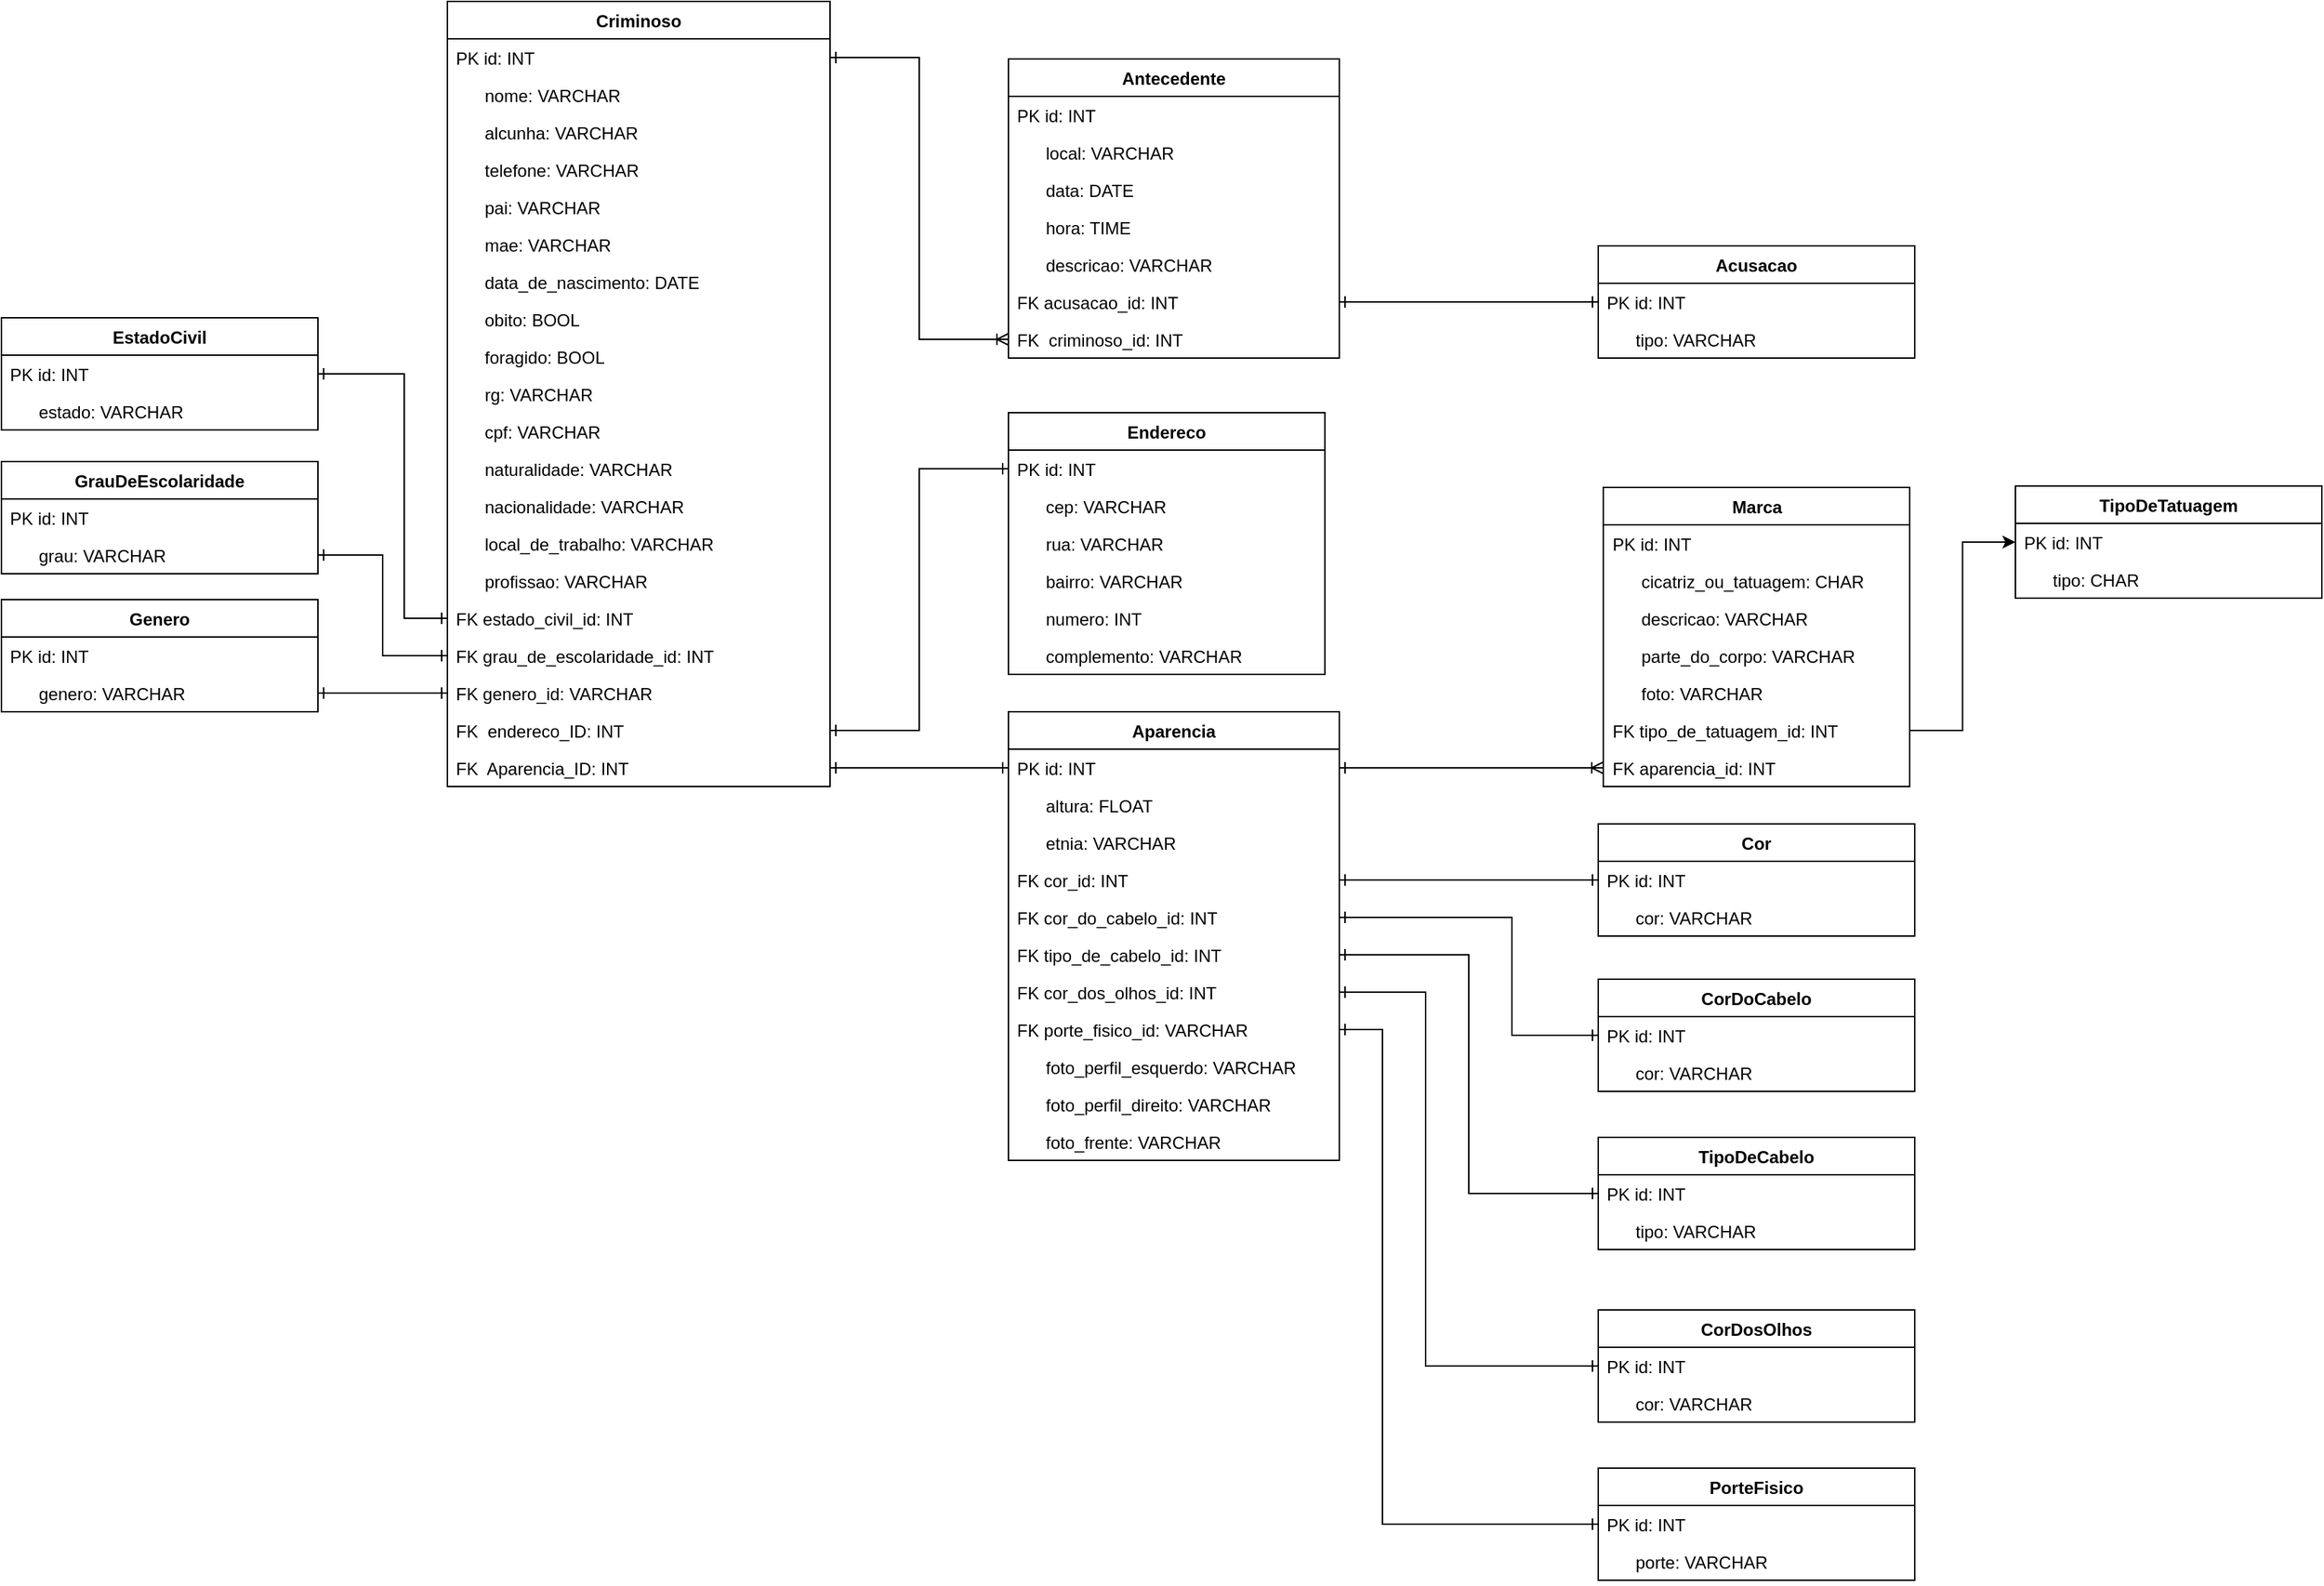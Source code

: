 <mxfile version="21.2.1" type="device">
  <diagram name="Página-1" id="tqAukW0xZtE-mX-S90wy">
    <mxGraphModel dx="2927" dy="1146" grid="1" gridSize="10" guides="1" tooltips="1" connect="1" arrows="1" fold="1" page="1" pageScale="1" pageWidth="827" pageHeight="1169" math="0" shadow="0">
      <root>
        <mxCell id="0" />
        <mxCell id="1" parent="0" />
        <mxCell id="qsIrMADFIpEWMbKTU3-V-4" value="Endereco" style="swimlane;fontStyle=1;align=center;verticalAlign=top;childLayout=stackLayout;horizontal=1;startSize=26;horizontalStack=0;resizeParent=1;resizeParentMax=0;resizeLast=0;collapsible=1;marginBottom=0;whiteSpace=wrap;html=1;" parent="1" vertex="1">
          <mxGeometry x="510" y="326" width="220" height="182" as="geometry" />
        </mxCell>
        <mxCell id="qsIrMADFIpEWMbKTU3-V-5" value="PK id: INT" style="text;strokeColor=none;fillColor=none;align=left;verticalAlign=top;spacingLeft=4;spacingRight=4;overflow=hidden;rotatable=0;points=[[0,0.5],[1,0.5]];portConstraint=eastwest;whiteSpace=wrap;html=1;" parent="qsIrMADFIpEWMbKTU3-V-4" vertex="1">
          <mxGeometry y="26" width="220" height="26" as="geometry" />
        </mxCell>
        <mxCell id="qsIrMADFIpEWMbKTU3-V-11" value="&amp;nbsp; &amp;nbsp; &amp;nbsp; cep: VARCHAR" style="text;strokeColor=none;fillColor=none;align=left;verticalAlign=top;spacingLeft=4;spacingRight=4;overflow=hidden;rotatable=0;points=[[0,0.5],[1,0.5]];portConstraint=eastwest;whiteSpace=wrap;html=1;" parent="qsIrMADFIpEWMbKTU3-V-4" vertex="1">
          <mxGeometry y="52" width="220" height="26" as="geometry" />
        </mxCell>
        <mxCell id="qsIrMADFIpEWMbKTU3-V-9" value="&amp;nbsp; &amp;nbsp; &amp;nbsp; rua: VARCHAR" style="text;strokeColor=none;fillColor=none;align=left;verticalAlign=top;spacingLeft=4;spacingRight=4;overflow=hidden;rotatable=0;points=[[0,0.5],[1,0.5]];portConstraint=eastwest;whiteSpace=wrap;html=1;" parent="qsIrMADFIpEWMbKTU3-V-4" vertex="1">
          <mxGeometry y="78" width="220" height="26" as="geometry" />
        </mxCell>
        <mxCell id="qsIrMADFIpEWMbKTU3-V-10" value="&amp;nbsp; &amp;nbsp; &amp;nbsp; bairro: VARCHAR" style="text;strokeColor=none;fillColor=none;align=left;verticalAlign=top;spacingLeft=4;spacingRight=4;overflow=hidden;rotatable=0;points=[[0,0.5],[1,0.5]];portConstraint=eastwest;whiteSpace=wrap;html=1;" parent="qsIrMADFIpEWMbKTU3-V-4" vertex="1">
          <mxGeometry y="104" width="220" height="26" as="geometry" />
        </mxCell>
        <mxCell id="qsIrMADFIpEWMbKTU3-V-12" value="&amp;nbsp; &amp;nbsp; &amp;nbsp; numero: INT" style="text;strokeColor=none;fillColor=none;align=left;verticalAlign=top;spacingLeft=4;spacingRight=4;overflow=hidden;rotatable=0;points=[[0,0.5],[1,0.5]];portConstraint=eastwest;whiteSpace=wrap;html=1;" parent="qsIrMADFIpEWMbKTU3-V-4" vertex="1">
          <mxGeometry y="130" width="220" height="26" as="geometry" />
        </mxCell>
        <mxCell id="qsIrMADFIpEWMbKTU3-V-13" value="&amp;nbsp; &amp;nbsp; &amp;nbsp; complemento: VARCHAR" style="text;strokeColor=none;fillColor=none;align=left;verticalAlign=top;spacingLeft=4;spacingRight=4;overflow=hidden;rotatable=0;points=[[0,0.5],[1,0.5]];portConstraint=eastwest;whiteSpace=wrap;html=1;" parent="qsIrMADFIpEWMbKTU3-V-4" vertex="1">
          <mxGeometry y="156" width="220" height="26" as="geometry" />
        </mxCell>
        <mxCell id="qsIrMADFIpEWMbKTU3-V-14" value="Criminoso" style="swimlane;fontStyle=1;align=center;verticalAlign=top;childLayout=stackLayout;horizontal=1;startSize=26;horizontalStack=0;resizeParent=1;resizeParentMax=0;resizeLast=0;collapsible=1;marginBottom=0;whiteSpace=wrap;html=1;" parent="1" vertex="1">
          <mxGeometry x="120" y="40" width="266" height="546" as="geometry" />
        </mxCell>
        <mxCell id="qsIrMADFIpEWMbKTU3-V-15" value="PK id: INT" style="text;strokeColor=none;fillColor=none;align=left;verticalAlign=top;spacingLeft=4;spacingRight=4;overflow=hidden;rotatable=0;points=[[0,0.5],[1,0.5]];portConstraint=eastwest;whiteSpace=wrap;html=1;" parent="qsIrMADFIpEWMbKTU3-V-14" vertex="1">
          <mxGeometry y="26" width="266" height="26" as="geometry" />
        </mxCell>
        <mxCell id="qsIrMADFIpEWMbKTU3-V-19" value="&amp;nbsp; &amp;nbsp; &amp;nbsp; nome: VARCHAR" style="text;strokeColor=none;fillColor=none;align=left;verticalAlign=top;spacingLeft=4;spacingRight=4;overflow=hidden;rotatable=0;points=[[0,0.5],[1,0.5]];portConstraint=eastwest;whiteSpace=wrap;html=1;" parent="qsIrMADFIpEWMbKTU3-V-14" vertex="1">
          <mxGeometry y="52" width="266" height="26" as="geometry" />
        </mxCell>
        <mxCell id="g-QC4092AOoyE8XGVego-1" value="&amp;nbsp; &amp;nbsp; &amp;nbsp; alcunha: VARCHAR" style="text;strokeColor=none;fillColor=none;align=left;verticalAlign=top;spacingLeft=4;spacingRight=4;overflow=hidden;rotatable=0;points=[[0,0.5],[1,0.5]];portConstraint=eastwest;whiteSpace=wrap;html=1;" parent="qsIrMADFIpEWMbKTU3-V-14" vertex="1">
          <mxGeometry y="78" width="266" height="26" as="geometry" />
        </mxCell>
        <mxCell id="g-QC4092AOoyE8XGVego-2" value="&amp;nbsp; &amp;nbsp; &amp;nbsp; telefone: VARCHAR" style="text;strokeColor=none;fillColor=none;align=left;verticalAlign=top;spacingLeft=4;spacingRight=4;overflow=hidden;rotatable=0;points=[[0,0.5],[1,0.5]];portConstraint=eastwest;whiteSpace=wrap;html=1;" parent="qsIrMADFIpEWMbKTU3-V-14" vertex="1">
          <mxGeometry y="104" width="266" height="26" as="geometry" />
        </mxCell>
        <mxCell id="qsIrMADFIpEWMbKTU3-V-20" value="&amp;nbsp; &amp;nbsp; &amp;nbsp; pai: VARCHAR" style="text;strokeColor=none;fillColor=none;align=left;verticalAlign=top;spacingLeft=4;spacingRight=4;overflow=hidden;rotatable=0;points=[[0,0.5],[1,0.5]];portConstraint=eastwest;whiteSpace=wrap;html=1;" parent="qsIrMADFIpEWMbKTU3-V-14" vertex="1">
          <mxGeometry y="130" width="266" height="26" as="geometry" />
        </mxCell>
        <mxCell id="qsIrMADFIpEWMbKTU3-V-21" value="&amp;nbsp; &amp;nbsp; &amp;nbsp; mae: VARCHAR" style="text;strokeColor=none;fillColor=none;align=left;verticalAlign=top;spacingLeft=4;spacingRight=4;overflow=hidden;rotatable=0;points=[[0,0.5],[1,0.5]];portConstraint=eastwest;whiteSpace=wrap;html=1;" parent="qsIrMADFIpEWMbKTU3-V-14" vertex="1">
          <mxGeometry y="156" width="266" height="26" as="geometry" />
        </mxCell>
        <mxCell id="qsIrMADFIpEWMbKTU3-V-25" value="&amp;nbsp; &amp;nbsp; &amp;nbsp; data_de_nascimento: DATE" style="text;strokeColor=none;fillColor=none;align=left;verticalAlign=top;spacingLeft=4;spacingRight=4;overflow=hidden;rotatable=0;points=[[0,0.5],[1,0.5]];portConstraint=eastwest;whiteSpace=wrap;html=1;" parent="qsIrMADFIpEWMbKTU3-V-14" vertex="1">
          <mxGeometry y="182" width="266" height="26" as="geometry" />
        </mxCell>
        <mxCell id="qsIrMADFIpEWMbKTU3-V-94" value="&amp;nbsp; &amp;nbsp; &amp;nbsp; obito: BOOL" style="text;strokeColor=none;fillColor=none;align=left;verticalAlign=top;spacingLeft=4;spacingRight=4;overflow=hidden;rotatable=0;points=[[0,0.5],[1,0.5]];portConstraint=eastwest;whiteSpace=wrap;html=1;" parent="qsIrMADFIpEWMbKTU3-V-14" vertex="1">
          <mxGeometry y="208" width="266" height="26" as="geometry" />
        </mxCell>
        <mxCell id="qsIrMADFIpEWMbKTU3-V-95" value="&amp;nbsp; &amp;nbsp; &amp;nbsp; foragido: BOOL" style="text;strokeColor=none;fillColor=none;align=left;verticalAlign=top;spacingLeft=4;spacingRight=4;overflow=hidden;rotatable=0;points=[[0,0.5],[1,0.5]];portConstraint=eastwest;whiteSpace=wrap;html=1;" parent="qsIrMADFIpEWMbKTU3-V-14" vertex="1">
          <mxGeometry y="234" width="266" height="26" as="geometry" />
        </mxCell>
        <mxCell id="qsIrMADFIpEWMbKTU3-V-26" value="&amp;nbsp; &amp;nbsp; &amp;nbsp; rg: VARCHAR" style="text;strokeColor=none;fillColor=none;align=left;verticalAlign=top;spacingLeft=4;spacingRight=4;overflow=hidden;rotatable=0;points=[[0,0.5],[1,0.5]];portConstraint=eastwest;whiteSpace=wrap;html=1;" parent="qsIrMADFIpEWMbKTU3-V-14" vertex="1">
          <mxGeometry y="260" width="266" height="26" as="geometry" />
        </mxCell>
        <mxCell id="g-QC4092AOoyE8XGVego-3" value="&amp;nbsp; &amp;nbsp; &amp;nbsp; cpf: VARCHAR" style="text;strokeColor=none;fillColor=none;align=left;verticalAlign=top;spacingLeft=4;spacingRight=4;overflow=hidden;rotatable=0;points=[[0,0.5],[1,0.5]];portConstraint=eastwest;whiteSpace=wrap;html=1;" parent="qsIrMADFIpEWMbKTU3-V-14" vertex="1">
          <mxGeometry y="286" width="266" height="26" as="geometry" />
        </mxCell>
        <mxCell id="qsIrMADFIpEWMbKTU3-V-27" value="&amp;nbsp; &amp;nbsp; &amp;nbsp; naturalidade: VARCHAR" style="text;strokeColor=none;fillColor=none;align=left;verticalAlign=top;spacingLeft=4;spacingRight=4;overflow=hidden;rotatable=0;points=[[0,0.5],[1,0.5]];portConstraint=eastwest;whiteSpace=wrap;html=1;" parent="qsIrMADFIpEWMbKTU3-V-14" vertex="1">
          <mxGeometry y="312" width="266" height="26" as="geometry" />
        </mxCell>
        <mxCell id="qsIrMADFIpEWMbKTU3-V-28" value="&amp;nbsp; &amp;nbsp; &amp;nbsp; nacionalidade: VARCHAR" style="text;strokeColor=none;fillColor=none;align=left;verticalAlign=top;spacingLeft=4;spacingRight=4;overflow=hidden;rotatable=0;points=[[0,0.5],[1,0.5]];portConstraint=eastwest;whiteSpace=wrap;html=1;" parent="qsIrMADFIpEWMbKTU3-V-14" vertex="1">
          <mxGeometry y="338" width="266" height="26" as="geometry" />
        </mxCell>
        <mxCell id="qsIrMADFIpEWMbKTU3-V-31" value="&amp;nbsp; &amp;nbsp; &amp;nbsp; local_de_trabalho: VARCHAR" style="text;strokeColor=none;fillColor=none;align=left;verticalAlign=top;spacingLeft=4;spacingRight=4;overflow=hidden;rotatable=0;points=[[0,0.5],[1,0.5]];portConstraint=eastwest;whiteSpace=wrap;html=1;" parent="qsIrMADFIpEWMbKTU3-V-14" vertex="1">
          <mxGeometry y="364" width="266" height="26" as="geometry" />
        </mxCell>
        <mxCell id="qsIrMADFIpEWMbKTU3-V-32" value="&amp;nbsp; &amp;nbsp; &amp;nbsp; profissao: VARCHAR" style="text;strokeColor=none;fillColor=none;align=left;verticalAlign=top;spacingLeft=4;spacingRight=4;overflow=hidden;rotatable=0;points=[[0,0.5],[1,0.5]];portConstraint=eastwest;whiteSpace=wrap;html=1;" parent="qsIrMADFIpEWMbKTU3-V-14" vertex="1">
          <mxGeometry y="390" width="266" height="26" as="geometry" />
        </mxCell>
        <mxCell id="qsIrMADFIpEWMbKTU3-V-29" value="FK estado_civil_id: INT" style="text;strokeColor=none;fillColor=none;align=left;verticalAlign=top;spacingLeft=4;spacingRight=4;overflow=hidden;rotatable=0;points=[[0,0.5],[1,0.5]];portConstraint=eastwest;whiteSpace=wrap;html=1;" parent="qsIrMADFIpEWMbKTU3-V-14" vertex="1">
          <mxGeometry y="416" width="266" height="26" as="geometry" />
        </mxCell>
        <mxCell id="qsIrMADFIpEWMbKTU3-V-30" value="FK grau_de_escolaridade_id: INT" style="text;strokeColor=none;fillColor=none;align=left;verticalAlign=top;spacingLeft=4;spacingRight=4;overflow=hidden;rotatable=0;points=[[0,0.5],[1,0.5]];portConstraint=eastwest;whiteSpace=wrap;html=1;" parent="qsIrMADFIpEWMbKTU3-V-14" vertex="1">
          <mxGeometry y="442" width="266" height="26" as="geometry" />
        </mxCell>
        <mxCell id="qsIrMADFIpEWMbKTU3-V-33" value="FK genero_id: VARCHAR" style="text;strokeColor=none;fillColor=none;align=left;verticalAlign=top;spacingLeft=4;spacingRight=4;overflow=hidden;rotatable=0;points=[[0,0.5],[1,0.5]];portConstraint=eastwest;whiteSpace=wrap;html=1;" parent="qsIrMADFIpEWMbKTU3-V-14" vertex="1">
          <mxGeometry y="468" width="266" height="26" as="geometry" />
        </mxCell>
        <mxCell id="qsIrMADFIpEWMbKTU3-V-34" value="FK&amp;nbsp; endereco_ID: INT" style="text;strokeColor=none;fillColor=none;align=left;verticalAlign=top;spacingLeft=4;spacingRight=4;overflow=hidden;rotatable=0;points=[[0,0.5],[1,0.5]];portConstraint=eastwest;whiteSpace=wrap;html=1;" parent="qsIrMADFIpEWMbKTU3-V-14" vertex="1">
          <mxGeometry y="494" width="266" height="26" as="geometry" />
        </mxCell>
        <mxCell id="qsIrMADFIpEWMbKTU3-V-35" value="FK&amp;nbsp; Aparencia_ID: INT" style="text;strokeColor=none;fillColor=none;align=left;verticalAlign=top;spacingLeft=4;spacingRight=4;overflow=hidden;rotatable=0;points=[[0,0.5],[1,0.5]];portConstraint=eastwest;whiteSpace=wrap;html=1;" parent="qsIrMADFIpEWMbKTU3-V-14" vertex="1">
          <mxGeometry y="520" width="266" height="26" as="geometry" />
        </mxCell>
        <mxCell id="qsIrMADFIpEWMbKTU3-V-38" style="edgeStyle=orthogonalEdgeStyle;rounded=0;orthogonalLoop=1;jettySize=auto;html=1;exitX=0;exitY=0.5;exitDx=0;exitDy=0;entryX=1;entryY=0.5;entryDx=0;entryDy=0;endArrow=ERone;endFill=0;startArrow=ERone;startFill=0;" parent="1" source="qsIrMADFIpEWMbKTU3-V-5" target="qsIrMADFIpEWMbKTU3-V-34" edge="1">
          <mxGeometry relative="1" as="geometry" />
        </mxCell>
        <mxCell id="qsIrMADFIpEWMbKTU3-V-43" value="Aparencia" style="swimlane;fontStyle=1;align=center;verticalAlign=top;childLayout=stackLayout;horizontal=1;startSize=26;horizontalStack=0;resizeParent=1;resizeParentMax=0;resizeLast=0;collapsible=1;marginBottom=0;whiteSpace=wrap;html=1;" parent="1" vertex="1">
          <mxGeometry x="510" y="534" width="230" height="312" as="geometry" />
        </mxCell>
        <mxCell id="qsIrMADFIpEWMbKTU3-V-44" value="PK id: INT" style="text;strokeColor=none;fillColor=none;align=left;verticalAlign=top;spacingLeft=4;spacingRight=4;overflow=hidden;rotatable=0;points=[[0,0.5],[1,0.5]];portConstraint=eastwest;whiteSpace=wrap;html=1;" parent="qsIrMADFIpEWMbKTU3-V-43" vertex="1">
          <mxGeometry y="26" width="230" height="26" as="geometry" />
        </mxCell>
        <mxCell id="qsIrMADFIpEWMbKTU3-V-47" value="&amp;nbsp; &amp;nbsp; &amp;nbsp; altura: FLOAT" style="text;strokeColor=none;fillColor=none;align=left;verticalAlign=top;spacingLeft=4;spacingRight=4;overflow=hidden;rotatable=0;points=[[0,0.5],[1,0.5]];portConstraint=eastwest;whiteSpace=wrap;html=1;" parent="qsIrMADFIpEWMbKTU3-V-43" vertex="1">
          <mxGeometry y="52" width="230" height="26" as="geometry" />
        </mxCell>
        <mxCell id="qsIrMADFIpEWMbKTU3-V-48" value="&amp;nbsp; &amp;nbsp; &amp;nbsp; etnia: VARCHAR" style="text;strokeColor=none;fillColor=none;align=left;verticalAlign=top;spacingLeft=4;spacingRight=4;overflow=hidden;rotatable=0;points=[[0,0.5],[1,0.5]];portConstraint=eastwest;whiteSpace=wrap;html=1;" parent="qsIrMADFIpEWMbKTU3-V-43" vertex="1">
          <mxGeometry y="78" width="230" height="26" as="geometry" />
        </mxCell>
        <mxCell id="qsIrMADFIpEWMbKTU3-V-49" value="FK cor_id: INT" style="text;strokeColor=none;fillColor=none;align=left;verticalAlign=top;spacingLeft=4;spacingRight=4;overflow=hidden;rotatable=0;points=[[0,0.5],[1,0.5]];portConstraint=eastwest;whiteSpace=wrap;html=1;" parent="qsIrMADFIpEWMbKTU3-V-43" vertex="1">
          <mxGeometry y="104" width="230" height="26" as="geometry" />
        </mxCell>
        <mxCell id="tNdTHDL9R3g4JhnGJnkF-114" value="FK cor_do_cabelo_id: INT" style="text;strokeColor=none;fillColor=none;align=left;verticalAlign=top;spacingLeft=4;spacingRight=4;overflow=hidden;rotatable=0;points=[[0,0.5],[1,0.5]];portConstraint=eastwest;whiteSpace=wrap;html=1;" parent="qsIrMADFIpEWMbKTU3-V-43" vertex="1">
          <mxGeometry y="130" width="230" height="26" as="geometry" />
        </mxCell>
        <mxCell id="tNdTHDL9R3g4JhnGJnkF-115" value="FK tipo_de_cabelo_id: INT" style="text;strokeColor=none;fillColor=none;align=left;verticalAlign=top;spacingLeft=4;spacingRight=4;overflow=hidden;rotatable=0;points=[[0,0.5],[1,0.5]];portConstraint=eastwest;whiteSpace=wrap;html=1;" parent="qsIrMADFIpEWMbKTU3-V-43" vertex="1">
          <mxGeometry y="156" width="230" height="26" as="geometry" />
        </mxCell>
        <mxCell id="tNdTHDL9R3g4JhnGJnkF-116" value="FK cor_dos_olhos_id: INT" style="text;strokeColor=none;fillColor=none;align=left;verticalAlign=top;spacingLeft=4;spacingRight=4;overflow=hidden;rotatable=0;points=[[0,0.5],[1,0.5]];portConstraint=eastwest;whiteSpace=wrap;html=1;" parent="qsIrMADFIpEWMbKTU3-V-43" vertex="1">
          <mxGeometry y="182" width="230" height="26" as="geometry" />
        </mxCell>
        <mxCell id="g-QC4092AOoyE8XGVego-4" value="FK porte_fisico_id: VARCHAR" style="text;strokeColor=none;fillColor=none;align=left;verticalAlign=top;spacingLeft=4;spacingRight=4;overflow=hidden;rotatable=0;points=[[0,0.5],[1,0.5]];portConstraint=eastwest;whiteSpace=wrap;html=1;" parent="qsIrMADFIpEWMbKTU3-V-43" vertex="1">
          <mxGeometry y="208" width="230" height="26" as="geometry" />
        </mxCell>
        <mxCell id="qsIrMADFIpEWMbKTU3-V-86" value="&amp;nbsp; &amp;nbsp; &amp;nbsp; foto_perfil_esquerdo: VARCHAR" style="text;strokeColor=none;fillColor=none;align=left;verticalAlign=top;spacingLeft=4;spacingRight=4;overflow=hidden;rotatable=0;points=[[0,0.5],[1,0.5]];portConstraint=eastwest;whiteSpace=wrap;html=1;" parent="qsIrMADFIpEWMbKTU3-V-43" vertex="1">
          <mxGeometry y="234" width="230" height="26" as="geometry" />
        </mxCell>
        <mxCell id="qsIrMADFIpEWMbKTU3-V-89" value="&amp;nbsp; &amp;nbsp; &amp;nbsp; foto_perfil_direito: VARCHAR" style="text;strokeColor=none;fillColor=none;align=left;verticalAlign=top;spacingLeft=4;spacingRight=4;overflow=hidden;rotatable=0;points=[[0,0.5],[1,0.5]];portConstraint=eastwest;whiteSpace=wrap;html=1;" parent="qsIrMADFIpEWMbKTU3-V-43" vertex="1">
          <mxGeometry y="260" width="230" height="26" as="geometry" />
        </mxCell>
        <mxCell id="qsIrMADFIpEWMbKTU3-V-87" value="&amp;nbsp; &amp;nbsp; &amp;nbsp; foto_frente: VARCHAR" style="text;strokeColor=none;fillColor=none;align=left;verticalAlign=top;spacingLeft=4;spacingRight=4;overflow=hidden;rotatable=0;points=[[0,0.5],[1,0.5]];portConstraint=eastwest;whiteSpace=wrap;html=1;" parent="qsIrMADFIpEWMbKTU3-V-43" vertex="1">
          <mxGeometry y="286" width="230" height="26" as="geometry" />
        </mxCell>
        <mxCell id="qsIrMADFIpEWMbKTU3-V-51" value="Marca" style="swimlane;fontStyle=1;align=center;verticalAlign=top;childLayout=stackLayout;horizontal=1;startSize=26;horizontalStack=0;resizeParent=1;resizeParentMax=0;resizeLast=0;collapsible=1;marginBottom=0;whiteSpace=wrap;html=1;" parent="1" vertex="1">
          <mxGeometry x="923.5" y="378" width="213" height="208" as="geometry" />
        </mxCell>
        <mxCell id="tNdTHDL9R3g4JhnGJnkF-141" value="PK id: INT" style="text;strokeColor=none;fillColor=none;align=left;verticalAlign=top;spacingLeft=4;spacingRight=4;overflow=hidden;rotatable=0;points=[[0,0.5],[1,0.5]];portConstraint=eastwest;whiteSpace=wrap;html=1;" parent="qsIrMADFIpEWMbKTU3-V-51" vertex="1">
          <mxGeometry y="26" width="213" height="26" as="geometry" />
        </mxCell>
        <mxCell id="tNdTHDL9R3g4JhnGJnkF-143" value="&amp;nbsp; &amp;nbsp; &amp;nbsp; cicatriz_ou_tatuagem: CHAR" style="text;strokeColor=none;fillColor=none;align=left;verticalAlign=top;spacingLeft=4;spacingRight=4;overflow=hidden;rotatable=0;points=[[0,0.5],[1,0.5]];portConstraint=eastwest;whiteSpace=wrap;html=1;" parent="qsIrMADFIpEWMbKTU3-V-51" vertex="1">
          <mxGeometry y="52" width="213" height="26" as="geometry" />
        </mxCell>
        <mxCell id="tNdTHDL9R3g4JhnGJnkF-144" value="&amp;nbsp; &amp;nbsp; &amp;nbsp; descricao: VARCHAR" style="text;strokeColor=none;fillColor=none;align=left;verticalAlign=top;spacingLeft=4;spacingRight=4;overflow=hidden;rotatable=0;points=[[0,0.5],[1,0.5]];portConstraint=eastwest;whiteSpace=wrap;html=1;" parent="qsIrMADFIpEWMbKTU3-V-51" vertex="1">
          <mxGeometry y="78" width="213" height="26" as="geometry" />
        </mxCell>
        <mxCell id="tNdTHDL9R3g4JhnGJnkF-145" value="&amp;nbsp; &amp;nbsp; &amp;nbsp; parte_do_corpo: VARCHAR" style="text;strokeColor=none;fillColor=none;align=left;verticalAlign=top;spacingLeft=4;spacingRight=4;overflow=hidden;rotatable=0;points=[[0,0.5],[1,0.5]];portConstraint=eastwest;whiteSpace=wrap;html=1;" parent="qsIrMADFIpEWMbKTU3-V-51" vertex="1">
          <mxGeometry y="104" width="213" height="26" as="geometry" />
        </mxCell>
        <mxCell id="tNdTHDL9R3g4JhnGJnkF-146" value="&amp;nbsp; &amp;nbsp; &amp;nbsp; foto: VARCHAR" style="text;strokeColor=none;fillColor=none;align=left;verticalAlign=top;spacingLeft=4;spacingRight=4;overflow=hidden;rotatable=0;points=[[0,0.5],[1,0.5]];portConstraint=eastwest;whiteSpace=wrap;html=1;" parent="qsIrMADFIpEWMbKTU3-V-51" vertex="1">
          <mxGeometry y="130" width="213" height="26" as="geometry" />
        </mxCell>
        <mxCell id="tNdTHDL9R3g4JhnGJnkF-147" value="FK tipo_de_tatuagem_id: INT" style="text;strokeColor=none;fillColor=none;align=left;verticalAlign=top;spacingLeft=4;spacingRight=4;overflow=hidden;rotatable=0;points=[[0,0.5],[1,0.5]];portConstraint=eastwest;whiteSpace=wrap;html=1;" parent="qsIrMADFIpEWMbKTU3-V-51" vertex="1">
          <mxGeometry y="156" width="213" height="26" as="geometry" />
        </mxCell>
        <mxCell id="qsIrMADFIpEWMbKTU3-V-52" value="FK aparencia_id: INT" style="text;strokeColor=none;fillColor=none;align=left;verticalAlign=top;spacingLeft=4;spacingRight=4;overflow=hidden;rotatable=0;points=[[0,0.5],[1,0.5]];portConstraint=eastwest;whiteSpace=wrap;html=1;" parent="qsIrMADFIpEWMbKTU3-V-51" vertex="1">
          <mxGeometry y="182" width="213" height="26" as="geometry" />
        </mxCell>
        <mxCell id="qsIrMADFIpEWMbKTU3-V-63" style="edgeStyle=orthogonalEdgeStyle;rounded=0;orthogonalLoop=1;jettySize=auto;html=1;exitX=0;exitY=0.5;exitDx=0;exitDy=0;entryX=1;entryY=0.5;entryDx=0;entryDy=0;startArrow=ERone;startFill=0;endArrow=ERone;endFill=0;" parent="1" source="qsIrMADFIpEWMbKTU3-V-44" target="qsIrMADFIpEWMbKTU3-V-35" edge="1">
          <mxGeometry relative="1" as="geometry" />
        </mxCell>
        <mxCell id="qsIrMADFIpEWMbKTU3-V-161" value="Antecedente" style="swimlane;fontStyle=1;align=center;verticalAlign=top;childLayout=stackLayout;horizontal=1;startSize=26;horizontalStack=0;resizeParent=1;resizeParentMax=0;resizeLast=0;collapsible=1;marginBottom=0;whiteSpace=wrap;html=1;" parent="1" vertex="1">
          <mxGeometry x="510" y="80" width="230" height="208" as="geometry" />
        </mxCell>
        <mxCell id="qsIrMADFIpEWMbKTU3-V-162" value="PK id: INT" style="text;strokeColor=none;fillColor=none;align=left;verticalAlign=top;spacingLeft=4;spacingRight=4;overflow=hidden;rotatable=0;points=[[0,0.5],[1,0.5]];portConstraint=eastwest;whiteSpace=wrap;html=1;" parent="qsIrMADFIpEWMbKTU3-V-161" vertex="1">
          <mxGeometry y="26" width="230" height="26" as="geometry" />
        </mxCell>
        <mxCell id="qsIrMADFIpEWMbKTU3-V-170" value="&amp;nbsp; &amp;nbsp; &amp;nbsp; local: VARCHAR" style="text;strokeColor=none;fillColor=none;align=left;verticalAlign=top;spacingLeft=4;spacingRight=4;overflow=hidden;rotatable=0;points=[[0,0.5],[1,0.5]];portConstraint=eastwest;whiteSpace=wrap;html=1;" parent="qsIrMADFIpEWMbKTU3-V-161" vertex="1">
          <mxGeometry y="52" width="230" height="26" as="geometry" />
        </mxCell>
        <mxCell id="qsIrMADFIpEWMbKTU3-V-167" value="&amp;nbsp; &amp;nbsp; &amp;nbsp; data: DATE" style="text;strokeColor=none;fillColor=none;align=left;verticalAlign=top;spacingLeft=4;spacingRight=4;overflow=hidden;rotatable=0;points=[[0,0.5],[1,0.5]];portConstraint=eastwest;whiteSpace=wrap;html=1;" parent="qsIrMADFIpEWMbKTU3-V-161" vertex="1">
          <mxGeometry y="78" width="230" height="26" as="geometry" />
        </mxCell>
        <mxCell id="qsIrMADFIpEWMbKTU3-V-171" value="&amp;nbsp; &amp;nbsp; &amp;nbsp; hora: TIME" style="text;strokeColor=none;fillColor=none;align=left;verticalAlign=top;spacingLeft=4;spacingRight=4;overflow=hidden;rotatable=0;points=[[0,0.5],[1,0.5]];portConstraint=eastwest;whiteSpace=wrap;html=1;" parent="qsIrMADFIpEWMbKTU3-V-161" vertex="1">
          <mxGeometry y="104" width="230" height="26" as="geometry" />
        </mxCell>
        <mxCell id="qsIrMADFIpEWMbKTU3-V-173" value="&amp;nbsp; &amp;nbsp; &amp;nbsp; descricao: VARCHAR" style="text;strokeColor=none;fillColor=none;align=left;verticalAlign=top;spacingLeft=4;spacingRight=4;overflow=hidden;rotatable=0;points=[[0,0.5],[1,0.5]];portConstraint=eastwest;whiteSpace=wrap;html=1;" parent="qsIrMADFIpEWMbKTU3-V-161" vertex="1">
          <mxGeometry y="130" width="230" height="26" as="geometry" />
        </mxCell>
        <mxCell id="qsIrMADFIpEWMbKTU3-V-172" value="FK acusacao_id: INT" style="text;strokeColor=none;fillColor=none;align=left;verticalAlign=top;spacingLeft=4;spacingRight=4;overflow=hidden;rotatable=0;points=[[0,0.5],[1,0.5]];portConstraint=eastwest;whiteSpace=wrap;html=1;" parent="qsIrMADFIpEWMbKTU3-V-161" vertex="1">
          <mxGeometry y="156" width="230" height="26" as="geometry" />
        </mxCell>
        <mxCell id="tNdTHDL9R3g4JhnGJnkF-112" value="FK&amp;nbsp; criminoso_id: INT" style="text;strokeColor=none;fillColor=none;align=left;verticalAlign=top;spacingLeft=4;spacingRight=4;overflow=hidden;rotatable=0;points=[[0,0.5],[1,0.5]];portConstraint=eastwest;whiteSpace=wrap;html=1;" parent="qsIrMADFIpEWMbKTU3-V-161" vertex="1">
          <mxGeometry y="182" width="230" height="26" as="geometry" />
        </mxCell>
        <mxCell id="tNdTHDL9R3g4JhnGJnkF-113" style="edgeStyle=orthogonalEdgeStyle;rounded=0;orthogonalLoop=1;jettySize=auto;html=1;exitX=1;exitY=0.5;exitDx=0;exitDy=0;entryX=0;entryY=0.5;entryDx=0;entryDy=0;endArrow=ERoneToMany;endFill=0;startArrow=ERone;startFill=0;" parent="1" source="qsIrMADFIpEWMbKTU3-V-15" target="tNdTHDL9R3g4JhnGJnkF-112" edge="1">
          <mxGeometry relative="1" as="geometry">
            <mxPoint x="440" y="760" as="targetPoint" />
          </mxGeometry>
        </mxCell>
        <mxCell id="tNdTHDL9R3g4JhnGJnkF-142" style="edgeStyle=orthogonalEdgeStyle;rounded=0;orthogonalLoop=1;jettySize=auto;html=1;exitX=1;exitY=0.5;exitDx=0;exitDy=0;entryX=0;entryY=0.5;entryDx=0;entryDy=0;endArrow=ERoneToMany;endFill=0;startArrow=ERone;startFill=0;" parent="1" source="qsIrMADFIpEWMbKTU3-V-44" target="qsIrMADFIpEWMbKTU3-V-52" edge="1">
          <mxGeometry relative="1" as="geometry" />
        </mxCell>
        <mxCell id="hHZBYtkwGL6fNbw005Wh-1" value="EstadoCivil" style="swimlane;fontStyle=1;align=center;verticalAlign=top;childLayout=stackLayout;horizontal=1;startSize=26;horizontalStack=0;resizeParent=1;resizeParentMax=0;resizeLast=0;collapsible=1;marginBottom=0;whiteSpace=wrap;html=1;" parent="1" vertex="1">
          <mxGeometry x="-190" y="260" width="220" height="78" as="geometry" />
        </mxCell>
        <mxCell id="hHZBYtkwGL6fNbw005Wh-2" value="PK id: INT" style="text;strokeColor=none;fillColor=none;align=left;verticalAlign=top;spacingLeft=4;spacingRight=4;overflow=hidden;rotatable=0;points=[[0,0.5],[1,0.5]];portConstraint=eastwest;whiteSpace=wrap;html=1;" parent="hHZBYtkwGL6fNbw005Wh-1" vertex="1">
          <mxGeometry y="26" width="220" height="26" as="geometry" />
        </mxCell>
        <mxCell id="hHZBYtkwGL6fNbw005Wh-3" value="&amp;nbsp; &amp;nbsp; &amp;nbsp; estado: VARCHAR" style="text;strokeColor=none;fillColor=none;align=left;verticalAlign=top;spacingLeft=4;spacingRight=4;overflow=hidden;rotatable=0;points=[[0,0.5],[1,0.5]];portConstraint=eastwest;whiteSpace=wrap;html=1;" parent="hHZBYtkwGL6fNbw005Wh-1" vertex="1">
          <mxGeometry y="52" width="220" height="26" as="geometry" />
        </mxCell>
        <mxCell id="hHZBYtkwGL6fNbw005Wh-10" value="GrauDeEscolaridade" style="swimlane;fontStyle=1;align=center;verticalAlign=top;childLayout=stackLayout;horizontal=1;startSize=26;horizontalStack=0;resizeParent=1;resizeParentMax=0;resizeLast=0;collapsible=1;marginBottom=0;whiteSpace=wrap;html=1;" parent="1" vertex="1">
          <mxGeometry x="-190" y="360" width="220" height="78" as="geometry" />
        </mxCell>
        <mxCell id="hHZBYtkwGL6fNbw005Wh-11" value="PK id: INT" style="text;strokeColor=none;fillColor=none;align=left;verticalAlign=top;spacingLeft=4;spacingRight=4;overflow=hidden;rotatable=0;points=[[0,0.5],[1,0.5]];portConstraint=eastwest;whiteSpace=wrap;html=1;" parent="hHZBYtkwGL6fNbw005Wh-10" vertex="1">
          <mxGeometry y="26" width="220" height="26" as="geometry" />
        </mxCell>
        <mxCell id="hHZBYtkwGL6fNbw005Wh-12" value="&amp;nbsp; &amp;nbsp; &amp;nbsp; grau: VARCHAR" style="text;strokeColor=none;fillColor=none;align=left;verticalAlign=top;spacingLeft=4;spacingRight=4;overflow=hidden;rotatable=0;points=[[0,0.5],[1,0.5]];portConstraint=eastwest;whiteSpace=wrap;html=1;" parent="hHZBYtkwGL6fNbw005Wh-10" vertex="1">
          <mxGeometry y="52" width="220" height="26" as="geometry" />
        </mxCell>
        <mxCell id="hHZBYtkwGL6fNbw005Wh-13" style="edgeStyle=orthogonalEdgeStyle;rounded=0;orthogonalLoop=1;jettySize=auto;html=1;entryX=0;entryY=0.5;entryDx=0;entryDy=0;startArrow=ERone;startFill=0;endArrow=ERone;endFill=0;" parent="1" source="hHZBYtkwGL6fNbw005Wh-12" target="qsIrMADFIpEWMbKTU3-V-30" edge="1">
          <mxGeometry relative="1" as="geometry" />
        </mxCell>
        <mxCell id="hHZBYtkwGL6fNbw005Wh-14" value="Genero" style="swimlane;fontStyle=1;align=center;verticalAlign=top;childLayout=stackLayout;horizontal=1;startSize=26;horizontalStack=0;resizeParent=1;resizeParentMax=0;resizeLast=0;collapsible=1;marginBottom=0;whiteSpace=wrap;html=1;" parent="1" vertex="1">
          <mxGeometry x="-190" y="456" width="220" height="78" as="geometry" />
        </mxCell>
        <mxCell id="hHZBYtkwGL6fNbw005Wh-15" value="PK id: INT" style="text;strokeColor=none;fillColor=none;align=left;verticalAlign=top;spacingLeft=4;spacingRight=4;overflow=hidden;rotatable=0;points=[[0,0.5],[1,0.5]];portConstraint=eastwest;whiteSpace=wrap;html=1;" parent="hHZBYtkwGL6fNbw005Wh-14" vertex="1">
          <mxGeometry y="26" width="220" height="26" as="geometry" />
        </mxCell>
        <mxCell id="hHZBYtkwGL6fNbw005Wh-16" value="&amp;nbsp; &amp;nbsp; &amp;nbsp; genero: VARCHAR" style="text;strokeColor=none;fillColor=none;align=left;verticalAlign=top;spacingLeft=4;spacingRight=4;overflow=hidden;rotatable=0;points=[[0,0.5],[1,0.5]];portConstraint=eastwest;whiteSpace=wrap;html=1;" parent="hHZBYtkwGL6fNbw005Wh-14" vertex="1">
          <mxGeometry y="52" width="220" height="26" as="geometry" />
        </mxCell>
        <mxCell id="hHZBYtkwGL6fNbw005Wh-17" style="edgeStyle=orthogonalEdgeStyle;rounded=0;orthogonalLoop=1;jettySize=auto;html=1;endArrow=ERone;endFill=0;startArrow=ERone;startFill=0;" parent="1" source="hHZBYtkwGL6fNbw005Wh-16" target="qsIrMADFIpEWMbKTU3-V-33" edge="1">
          <mxGeometry relative="1" as="geometry" />
        </mxCell>
        <mxCell id="hHZBYtkwGL6fNbw005Wh-27" value="Cor" style="swimlane;fontStyle=1;align=center;verticalAlign=top;childLayout=stackLayout;horizontal=1;startSize=26;horizontalStack=0;resizeParent=1;resizeParentMax=0;resizeLast=0;collapsible=1;marginBottom=0;whiteSpace=wrap;html=1;" parent="1" vertex="1">
          <mxGeometry x="920" y="612" width="220" height="78" as="geometry" />
        </mxCell>
        <mxCell id="hHZBYtkwGL6fNbw005Wh-28" value="PK id: INT" style="text;strokeColor=none;fillColor=none;align=left;verticalAlign=top;spacingLeft=4;spacingRight=4;overflow=hidden;rotatable=0;points=[[0,0.5],[1,0.5]];portConstraint=eastwest;whiteSpace=wrap;html=1;" parent="hHZBYtkwGL6fNbw005Wh-27" vertex="1">
          <mxGeometry y="26" width="220" height="26" as="geometry" />
        </mxCell>
        <mxCell id="hHZBYtkwGL6fNbw005Wh-29" value="&amp;nbsp; &amp;nbsp; &amp;nbsp; cor: VARCHAR" style="text;strokeColor=none;fillColor=none;align=left;verticalAlign=top;spacingLeft=4;spacingRight=4;overflow=hidden;rotatable=0;points=[[0,0.5],[1,0.5]];portConstraint=eastwest;whiteSpace=wrap;html=1;" parent="hHZBYtkwGL6fNbw005Wh-27" vertex="1">
          <mxGeometry y="52" width="220" height="26" as="geometry" />
        </mxCell>
        <mxCell id="hHZBYtkwGL6fNbw005Wh-30" style="edgeStyle=orthogonalEdgeStyle;rounded=0;orthogonalLoop=1;jettySize=auto;html=1;exitX=1;exitY=0.5;exitDx=0;exitDy=0;entryX=0;entryY=0.5;entryDx=0;entryDy=0;endArrow=ERone;endFill=0;startArrow=ERone;startFill=0;" parent="1" source="qsIrMADFIpEWMbKTU3-V-49" target="hHZBYtkwGL6fNbw005Wh-27" edge="1">
          <mxGeometry relative="1" as="geometry" />
        </mxCell>
        <mxCell id="hHZBYtkwGL6fNbw005Wh-31" value="CorDoCabelo" style="swimlane;fontStyle=1;align=center;verticalAlign=top;childLayout=stackLayout;horizontal=1;startSize=26;horizontalStack=0;resizeParent=1;resizeParentMax=0;resizeLast=0;collapsible=1;marginBottom=0;whiteSpace=wrap;html=1;" parent="1" vertex="1">
          <mxGeometry x="920" y="720" width="220" height="78" as="geometry" />
        </mxCell>
        <mxCell id="hHZBYtkwGL6fNbw005Wh-32" value="PK id: INT" style="text;strokeColor=none;fillColor=none;align=left;verticalAlign=top;spacingLeft=4;spacingRight=4;overflow=hidden;rotatable=0;points=[[0,0.5],[1,0.5]];portConstraint=eastwest;whiteSpace=wrap;html=1;" parent="hHZBYtkwGL6fNbw005Wh-31" vertex="1">
          <mxGeometry y="26" width="220" height="26" as="geometry" />
        </mxCell>
        <mxCell id="hHZBYtkwGL6fNbw005Wh-33" value="&amp;nbsp; &amp;nbsp; &amp;nbsp; cor: VARCHAR" style="text;strokeColor=none;fillColor=none;align=left;verticalAlign=top;spacingLeft=4;spacingRight=4;overflow=hidden;rotatable=0;points=[[0,0.5],[1,0.5]];portConstraint=eastwest;whiteSpace=wrap;html=1;" parent="hHZBYtkwGL6fNbw005Wh-31" vertex="1">
          <mxGeometry y="52" width="220" height="26" as="geometry" />
        </mxCell>
        <mxCell id="hHZBYtkwGL6fNbw005Wh-35" value="TipoDeCabelo" style="swimlane;fontStyle=1;align=center;verticalAlign=top;childLayout=stackLayout;horizontal=1;startSize=26;horizontalStack=0;resizeParent=1;resizeParentMax=0;resizeLast=0;collapsible=1;marginBottom=0;whiteSpace=wrap;html=1;" parent="1" vertex="1">
          <mxGeometry x="920" y="830" width="220" height="78" as="geometry" />
        </mxCell>
        <mxCell id="hHZBYtkwGL6fNbw005Wh-36" value="PK id: INT" style="text;strokeColor=none;fillColor=none;align=left;verticalAlign=top;spacingLeft=4;spacingRight=4;overflow=hidden;rotatable=0;points=[[0,0.5],[1,0.5]];portConstraint=eastwest;whiteSpace=wrap;html=1;" parent="hHZBYtkwGL6fNbw005Wh-35" vertex="1">
          <mxGeometry y="26" width="220" height="26" as="geometry" />
        </mxCell>
        <mxCell id="hHZBYtkwGL6fNbw005Wh-37" value="&amp;nbsp; &amp;nbsp; &amp;nbsp; tipo: VARCHAR" style="text;strokeColor=none;fillColor=none;align=left;verticalAlign=top;spacingLeft=4;spacingRight=4;overflow=hidden;rotatable=0;points=[[0,0.5],[1,0.5]];portConstraint=eastwest;whiteSpace=wrap;html=1;" parent="hHZBYtkwGL6fNbw005Wh-35" vertex="1">
          <mxGeometry y="52" width="220" height="26" as="geometry" />
        </mxCell>
        <mxCell id="hHZBYtkwGL6fNbw005Wh-39" value="CorDosOlhos" style="swimlane;fontStyle=1;align=center;verticalAlign=top;childLayout=stackLayout;horizontal=1;startSize=26;horizontalStack=0;resizeParent=1;resizeParentMax=0;resizeLast=0;collapsible=1;marginBottom=0;whiteSpace=wrap;html=1;" parent="1" vertex="1">
          <mxGeometry x="920" y="950" width="220" height="78" as="geometry" />
        </mxCell>
        <mxCell id="hHZBYtkwGL6fNbw005Wh-40" value="PK id: INT" style="text;strokeColor=none;fillColor=none;align=left;verticalAlign=top;spacingLeft=4;spacingRight=4;overflow=hidden;rotatable=0;points=[[0,0.5],[1,0.5]];portConstraint=eastwest;whiteSpace=wrap;html=1;" parent="hHZBYtkwGL6fNbw005Wh-39" vertex="1">
          <mxGeometry y="26" width="220" height="26" as="geometry" />
        </mxCell>
        <mxCell id="hHZBYtkwGL6fNbw005Wh-41" value="&amp;nbsp; &amp;nbsp; &amp;nbsp; cor: VARCHAR" style="text;strokeColor=none;fillColor=none;align=left;verticalAlign=top;spacingLeft=4;spacingRight=4;overflow=hidden;rotatable=0;points=[[0,0.5],[1,0.5]];portConstraint=eastwest;whiteSpace=wrap;html=1;" parent="hHZBYtkwGL6fNbw005Wh-39" vertex="1">
          <mxGeometry y="52" width="220" height="26" as="geometry" />
        </mxCell>
        <mxCell id="hHZBYtkwGL6fNbw005Wh-44" value="Acusacao" style="swimlane;fontStyle=1;align=center;verticalAlign=top;childLayout=stackLayout;horizontal=1;startSize=26;horizontalStack=0;resizeParent=1;resizeParentMax=0;resizeLast=0;collapsible=1;marginBottom=0;whiteSpace=wrap;html=1;" parent="1" vertex="1">
          <mxGeometry x="920" y="210" width="220" height="78" as="geometry" />
        </mxCell>
        <mxCell id="hHZBYtkwGL6fNbw005Wh-45" value="PK id: INT" style="text;strokeColor=none;fillColor=none;align=left;verticalAlign=top;spacingLeft=4;spacingRight=4;overflow=hidden;rotatable=0;points=[[0,0.5],[1,0.5]];portConstraint=eastwest;whiteSpace=wrap;html=1;" parent="hHZBYtkwGL6fNbw005Wh-44" vertex="1">
          <mxGeometry y="26" width="220" height="26" as="geometry" />
        </mxCell>
        <mxCell id="hHZBYtkwGL6fNbw005Wh-46" value="&amp;nbsp; &amp;nbsp; &amp;nbsp; tipo: VARCHAR" style="text;strokeColor=none;fillColor=none;align=left;verticalAlign=top;spacingLeft=4;spacingRight=4;overflow=hidden;rotatable=0;points=[[0,0.5],[1,0.5]];portConstraint=eastwest;whiteSpace=wrap;html=1;" parent="hHZBYtkwGL6fNbw005Wh-44" vertex="1">
          <mxGeometry y="52" width="220" height="26" as="geometry" />
        </mxCell>
        <mxCell id="hHZBYtkwGL6fNbw005Wh-47" style="edgeStyle=orthogonalEdgeStyle;rounded=0;orthogonalLoop=1;jettySize=auto;html=1;exitX=1;exitY=0.5;exitDx=0;exitDy=0;entryX=0;entryY=0.5;entryDx=0;entryDy=0;startArrow=ERone;startFill=0;endArrow=ERone;endFill=0;" parent="1" source="qsIrMADFIpEWMbKTU3-V-172" target="hHZBYtkwGL6fNbw005Wh-45" edge="1">
          <mxGeometry relative="1" as="geometry" />
        </mxCell>
        <mxCell id="g-QC4092AOoyE8XGVego-6" style="edgeStyle=orthogonalEdgeStyle;rounded=0;orthogonalLoop=1;jettySize=auto;html=1;exitX=1;exitY=0.5;exitDx=0;exitDy=0;entryX=0;entryY=0.5;entryDx=0;entryDy=0;endArrow=ERone;endFill=0;startArrow=ERone;startFill=0;" parent="1" source="tNdTHDL9R3g4JhnGJnkF-114" target="hHZBYtkwGL6fNbw005Wh-32" edge="1">
          <mxGeometry relative="1" as="geometry">
            <Array as="points">
              <mxPoint x="860" y="677" />
              <mxPoint x="860" y="759" />
            </Array>
          </mxGeometry>
        </mxCell>
        <mxCell id="g-QC4092AOoyE8XGVego-8" style="edgeStyle=orthogonalEdgeStyle;rounded=0;orthogonalLoop=1;jettySize=auto;html=1;exitX=1;exitY=0.5;exitDx=0;exitDy=0;entryX=0;entryY=0.5;entryDx=0;entryDy=0;endArrow=ERone;endFill=0;startArrow=ERone;startFill=0;" parent="1" source="tNdTHDL9R3g4JhnGJnkF-115" target="hHZBYtkwGL6fNbw005Wh-36" edge="1">
          <mxGeometry relative="1" as="geometry">
            <Array as="points">
              <mxPoint x="830" y="703" />
              <mxPoint x="830" y="869" />
            </Array>
          </mxGeometry>
        </mxCell>
        <mxCell id="g-QC4092AOoyE8XGVego-9" style="edgeStyle=orthogonalEdgeStyle;rounded=0;orthogonalLoop=1;jettySize=auto;html=1;exitX=1;exitY=0.5;exitDx=0;exitDy=0;entryX=0;entryY=0.5;entryDx=0;entryDy=0;endArrow=ERone;endFill=0;startArrow=ERone;startFill=0;" parent="1" source="tNdTHDL9R3g4JhnGJnkF-116" target="hHZBYtkwGL6fNbw005Wh-40" edge="1">
          <mxGeometry relative="1" as="geometry">
            <Array as="points">
              <mxPoint x="800" y="729" />
              <mxPoint x="800" y="989" />
            </Array>
          </mxGeometry>
        </mxCell>
        <mxCell id="g-QC4092AOoyE8XGVego-10" value="PorteFisico" style="swimlane;fontStyle=1;align=center;verticalAlign=top;childLayout=stackLayout;horizontal=1;startSize=26;horizontalStack=0;resizeParent=1;resizeParentMax=0;resizeLast=0;collapsible=1;marginBottom=0;whiteSpace=wrap;html=1;" parent="1" vertex="1">
          <mxGeometry x="920" y="1060" width="220" height="78" as="geometry" />
        </mxCell>
        <mxCell id="g-QC4092AOoyE8XGVego-11" value="PK id: INT" style="text;strokeColor=none;fillColor=none;align=left;verticalAlign=top;spacingLeft=4;spacingRight=4;overflow=hidden;rotatable=0;points=[[0,0.5],[1,0.5]];portConstraint=eastwest;whiteSpace=wrap;html=1;" parent="g-QC4092AOoyE8XGVego-10" vertex="1">
          <mxGeometry y="26" width="220" height="26" as="geometry" />
        </mxCell>
        <mxCell id="g-QC4092AOoyE8XGVego-12" value="&amp;nbsp; &amp;nbsp; &amp;nbsp; porte: VARCHAR" style="text;strokeColor=none;fillColor=none;align=left;verticalAlign=top;spacingLeft=4;spacingRight=4;overflow=hidden;rotatable=0;points=[[0,0.5],[1,0.5]];portConstraint=eastwest;whiteSpace=wrap;html=1;" parent="g-QC4092AOoyE8XGVego-10" vertex="1">
          <mxGeometry y="52" width="220" height="26" as="geometry" />
        </mxCell>
        <mxCell id="g-QC4092AOoyE8XGVego-13" style="edgeStyle=orthogonalEdgeStyle;rounded=0;orthogonalLoop=1;jettySize=auto;html=1;exitX=1;exitY=0.5;exitDx=0;exitDy=0;entryX=0;entryY=0.5;entryDx=0;entryDy=0;startArrow=ERone;startFill=0;endArrow=ERone;endFill=0;" parent="1" source="g-QC4092AOoyE8XGVego-4" target="g-QC4092AOoyE8XGVego-11" edge="1">
          <mxGeometry relative="1" as="geometry">
            <Array as="points">
              <mxPoint x="770" y="755" />
              <mxPoint x="770" y="1099" />
            </Array>
          </mxGeometry>
        </mxCell>
        <mxCell id="W1eNjVZZ0_FJO5X3qthp-10" value="TipoDeTatuagem" style="swimlane;fontStyle=1;align=center;verticalAlign=top;childLayout=stackLayout;horizontal=1;startSize=26;horizontalStack=0;resizeParent=1;resizeParentMax=0;resizeLast=0;collapsible=1;marginBottom=0;whiteSpace=wrap;html=1;" parent="1" vertex="1">
          <mxGeometry x="1210" y="377" width="213" height="78" as="geometry" />
        </mxCell>
        <mxCell id="W1eNjVZZ0_FJO5X3qthp-11" value="PK id: INT" style="text;strokeColor=none;fillColor=none;align=left;verticalAlign=top;spacingLeft=4;spacingRight=4;overflow=hidden;rotatable=0;points=[[0,0.5],[1,0.5]];portConstraint=eastwest;whiteSpace=wrap;html=1;" parent="W1eNjVZZ0_FJO5X3qthp-10" vertex="1">
          <mxGeometry y="26" width="213" height="26" as="geometry" />
        </mxCell>
        <mxCell id="W1eNjVZZ0_FJO5X3qthp-12" value="&amp;nbsp; &amp;nbsp; &amp;nbsp; tipo: CHAR" style="text;strokeColor=none;fillColor=none;align=left;verticalAlign=top;spacingLeft=4;spacingRight=4;overflow=hidden;rotatable=0;points=[[0,0.5],[1,0.5]];portConstraint=eastwest;whiteSpace=wrap;html=1;" parent="W1eNjVZZ0_FJO5X3qthp-10" vertex="1">
          <mxGeometry y="52" width="213" height="26" as="geometry" />
        </mxCell>
        <mxCell id="W1eNjVZZ0_FJO5X3qthp-26" style="edgeStyle=orthogonalEdgeStyle;rounded=0;orthogonalLoop=1;jettySize=auto;html=1;entryX=0;entryY=0.5;entryDx=0;entryDy=0;" parent="1" source="tNdTHDL9R3g4JhnGJnkF-147" target="W1eNjVZZ0_FJO5X3qthp-11" edge="1">
          <mxGeometry relative="1" as="geometry" />
        </mxCell>
        <mxCell id="8vyZWY9Bhnj_8zr-rrZp-1" style="edgeStyle=orthogonalEdgeStyle;rounded=0;orthogonalLoop=1;jettySize=auto;html=1;exitX=0;exitY=0.5;exitDx=0;exitDy=0;entryX=1;entryY=0.5;entryDx=0;entryDy=0;startArrow=ERone;startFill=0;endArrow=ERone;endFill=0;" edge="1" parent="1" source="qsIrMADFIpEWMbKTU3-V-29" target="hHZBYtkwGL6fNbw005Wh-2">
          <mxGeometry relative="1" as="geometry">
            <Array as="points">
              <mxPoint x="90" y="469" />
              <mxPoint x="90" y="299" />
            </Array>
          </mxGeometry>
        </mxCell>
      </root>
    </mxGraphModel>
  </diagram>
</mxfile>

